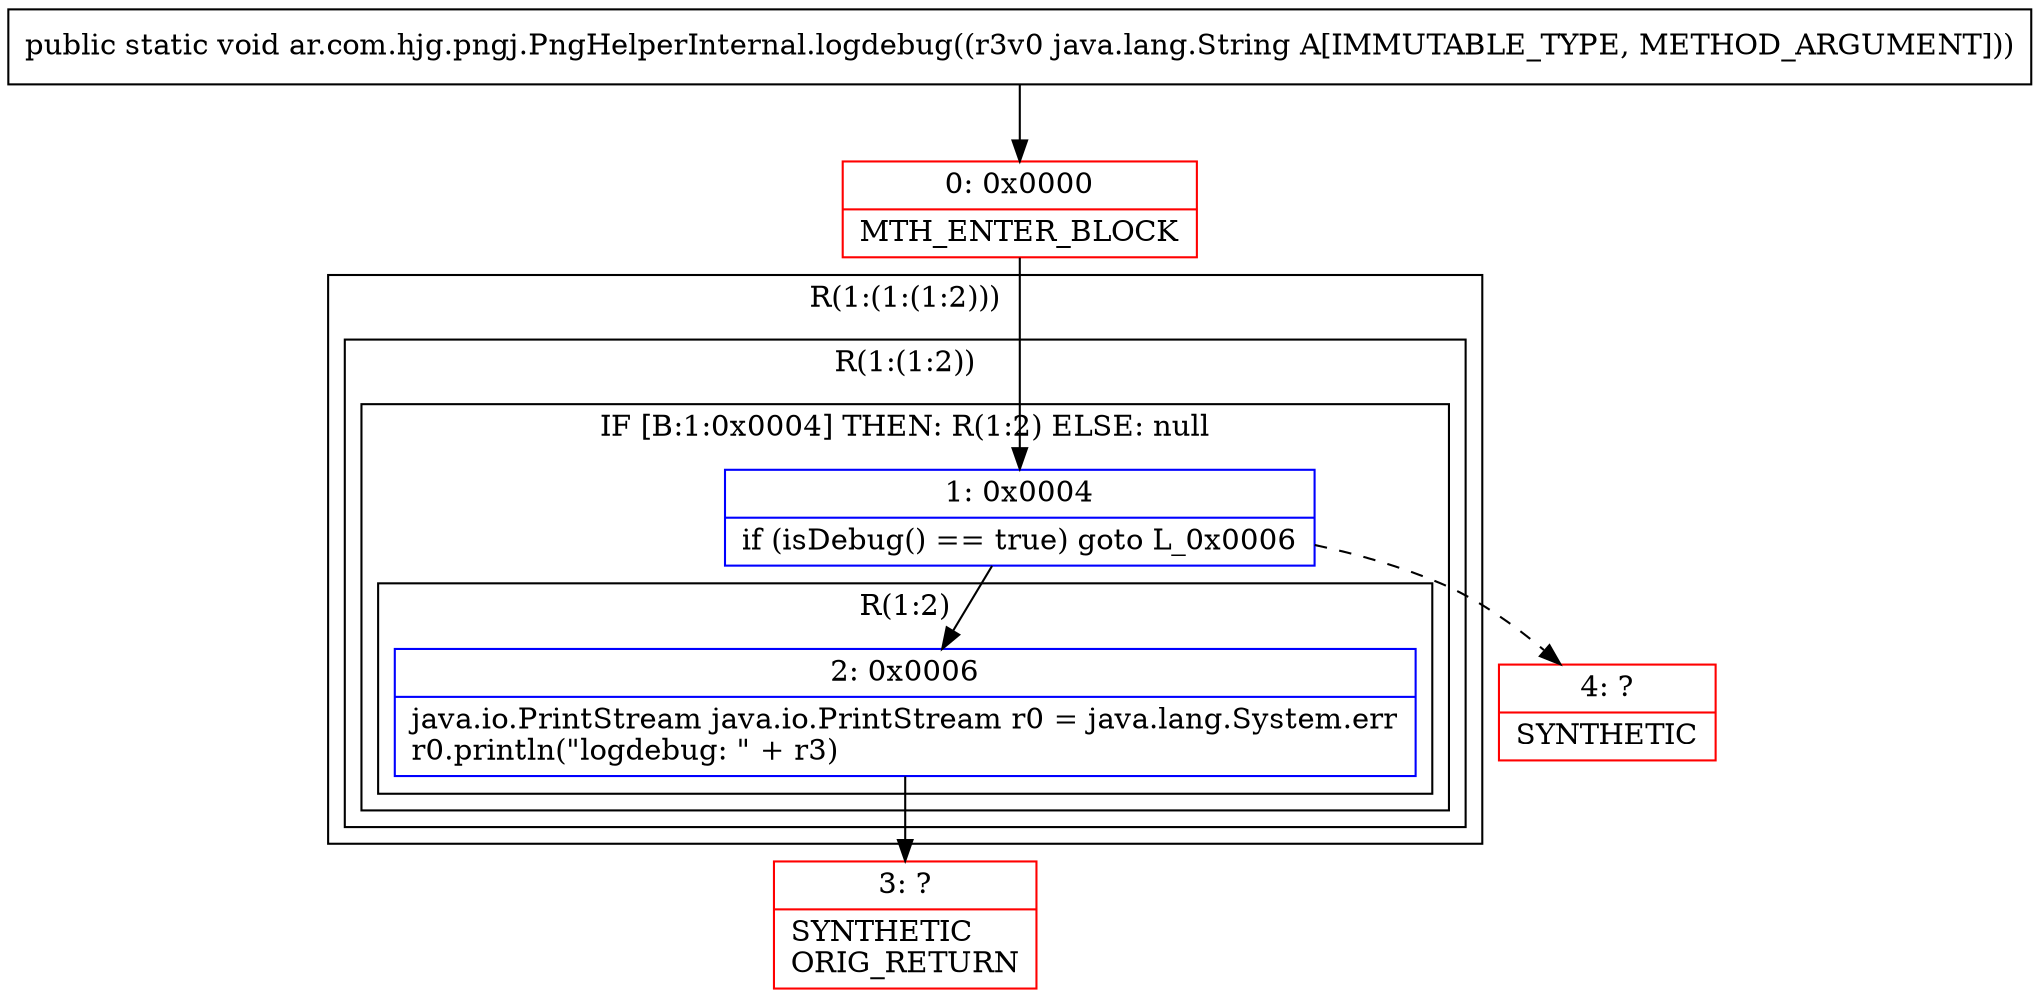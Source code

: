 digraph "CFG forar.com.hjg.pngj.PngHelperInternal.logdebug(Ljava\/lang\/String;)V" {
subgraph cluster_Region_532206633 {
label = "R(1:(1:(1:2)))";
node [shape=record,color=blue];
subgraph cluster_Region_18884499 {
label = "R(1:(1:2))";
node [shape=record,color=blue];
subgraph cluster_IfRegion_1156570745 {
label = "IF [B:1:0x0004] THEN: R(1:2) ELSE: null";
node [shape=record,color=blue];
Node_1 [shape=record,label="{1\:\ 0x0004|if (isDebug() == true) goto L_0x0006\l}"];
subgraph cluster_Region_401208152 {
label = "R(1:2)";
node [shape=record,color=blue];
Node_2 [shape=record,label="{2\:\ 0x0006|java.io.PrintStream java.io.PrintStream r0 = java.lang.System.err\lr0.println(\"logdebug: \" + r3)\l}"];
}
}
}
}
Node_0 [shape=record,color=red,label="{0\:\ 0x0000|MTH_ENTER_BLOCK\l}"];
Node_3 [shape=record,color=red,label="{3\:\ ?|SYNTHETIC\lORIG_RETURN\l}"];
Node_4 [shape=record,color=red,label="{4\:\ ?|SYNTHETIC\l}"];
MethodNode[shape=record,label="{public static void ar.com.hjg.pngj.PngHelperInternal.logdebug((r3v0 java.lang.String A[IMMUTABLE_TYPE, METHOD_ARGUMENT])) }"];
MethodNode -> Node_0;
Node_1 -> Node_2;
Node_1 -> Node_4[style=dashed];
Node_2 -> Node_3;
Node_0 -> Node_1;
}


